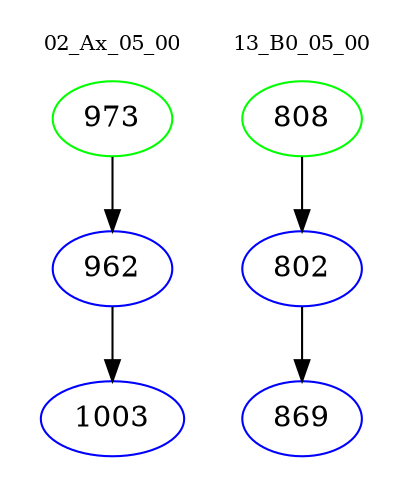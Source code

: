 digraph{
subgraph cluster_0 {
color = white
label = "02_Ax_05_00";
fontsize=10;
T0_973 [label="973", color="green"]
T0_973 -> T0_962 [color="black"]
T0_962 [label="962", color="blue"]
T0_962 -> T0_1003 [color="black"]
T0_1003 [label="1003", color="blue"]
}
subgraph cluster_1 {
color = white
label = "13_B0_05_00";
fontsize=10;
T1_808 [label="808", color="green"]
T1_808 -> T1_802 [color="black"]
T1_802 [label="802", color="blue"]
T1_802 -> T1_869 [color="black"]
T1_869 [label="869", color="blue"]
}
}
